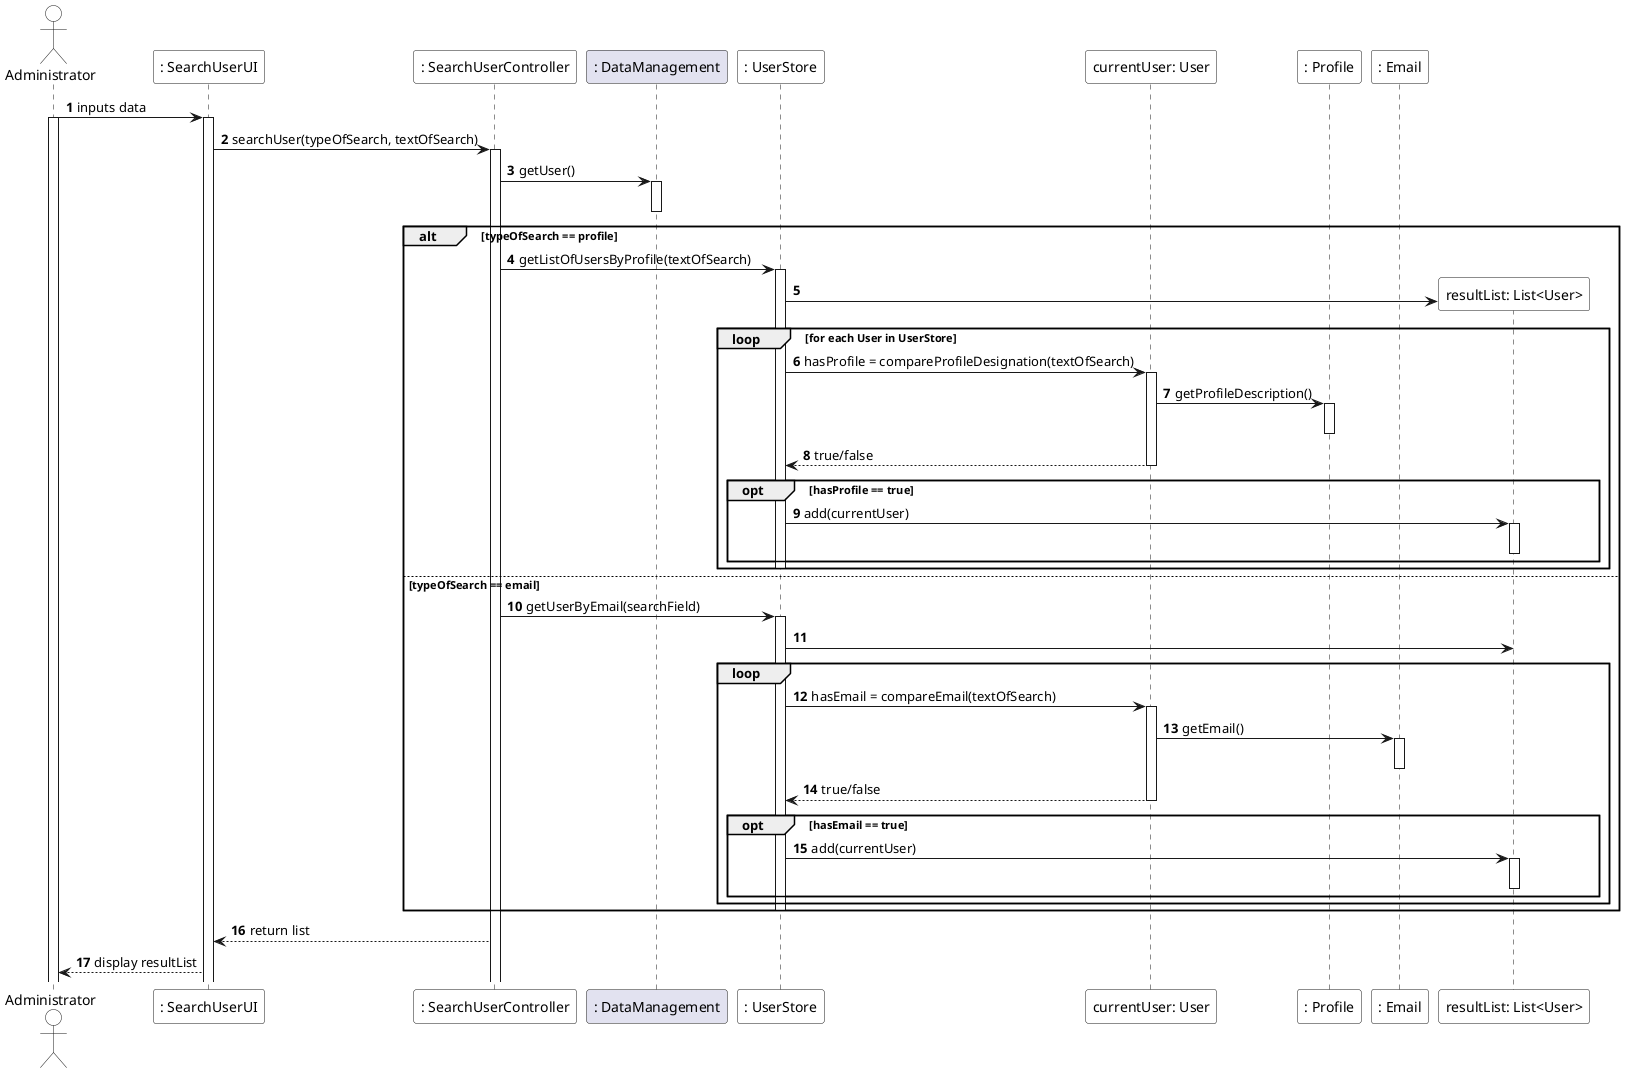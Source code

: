@startuml
autonumber
actor Administrator #FFFFFF
participant ": SearchUserUI" #FFFFFF
participant ": SearchUserController" #FFFFFF
participant ": DataManagement"
participant ": UserStore" #FFFFFF
participant "currentUser: User" #FFFFFF
participant ": Profile" #FFFFFF
participant ": Email" #FFFFFF
Administrator -> ": SearchUserUI" : inputs data
activate Administrator
activate ": SearchUserUI"
": SearchUserUI" -> ": SearchUserController" : searchUser(typeOfSearch, textOfSearch)
activate ": SearchUserController"
": SearchUserController" -> ": DataManagement" : getUser()
activate ": DataManagement"
deactivate ": DataManagement"
alt typeOfSearch == profile
": SearchUserController" -> ": UserStore" : getListOfUsersByProfile(textOfSearch)
activate ": UserStore"

	create participant "resultList: List<User>" #FFFFFF
	": UserStore" -> "resultList: List<User>"
	loop for each User in UserStore
	": UserStore" -> "currentUser: User" : hasProfile = compareProfileDesignation(textOfSearch)
	activate "currentUser: User"

	"currentUser: User" -> ": Profile" : getProfileDescription()
	activate ": Profile"
	deactivate ": Profile"
	"currentUser: User" --> ": UserStore" : true/false
	deactivate "currentUser: User"
	opt hasProfile == true


	": UserStore" -> "resultList: List<User>" : add(currentUser)
	activate "resultList: List<User>"
	deactivate "resultList: List<User>"

	end
	deactivate ": UserStore"
	end
else typeOfSearch == email
": SearchUserController" -> ": UserStore" : getUserByEmail(searchField)
activate ": UserStore"
	create participant "resultList: List<User>" #FFFFFF
	": UserStore" -> "resultList: List<User>"
	loop

	": UserStore" -> "currentUser: User" : hasEmail = compareEmail(textOfSearch)
	activate "currentUser: User"
	"currentUser: User" -> ": Email" : getEmail()
	activate ": Email"
	deactivate ": Email"
	"currentUser: User" --> ": UserStore" : true/false
	deactivate "currentUser: User"
	opt hasEmail == true
	": UserStore" -> "resultList: List<User>" : add(currentUser)
	activate "resultList: List<User>"
    	deactivate "resultList: List<User>"
	end
	end
deactivate ": UserStore"
end
": SearchUserController" --> ": SearchUserUI" : return list
": SearchUserUI" --> Administrator : display resultList
@enduml